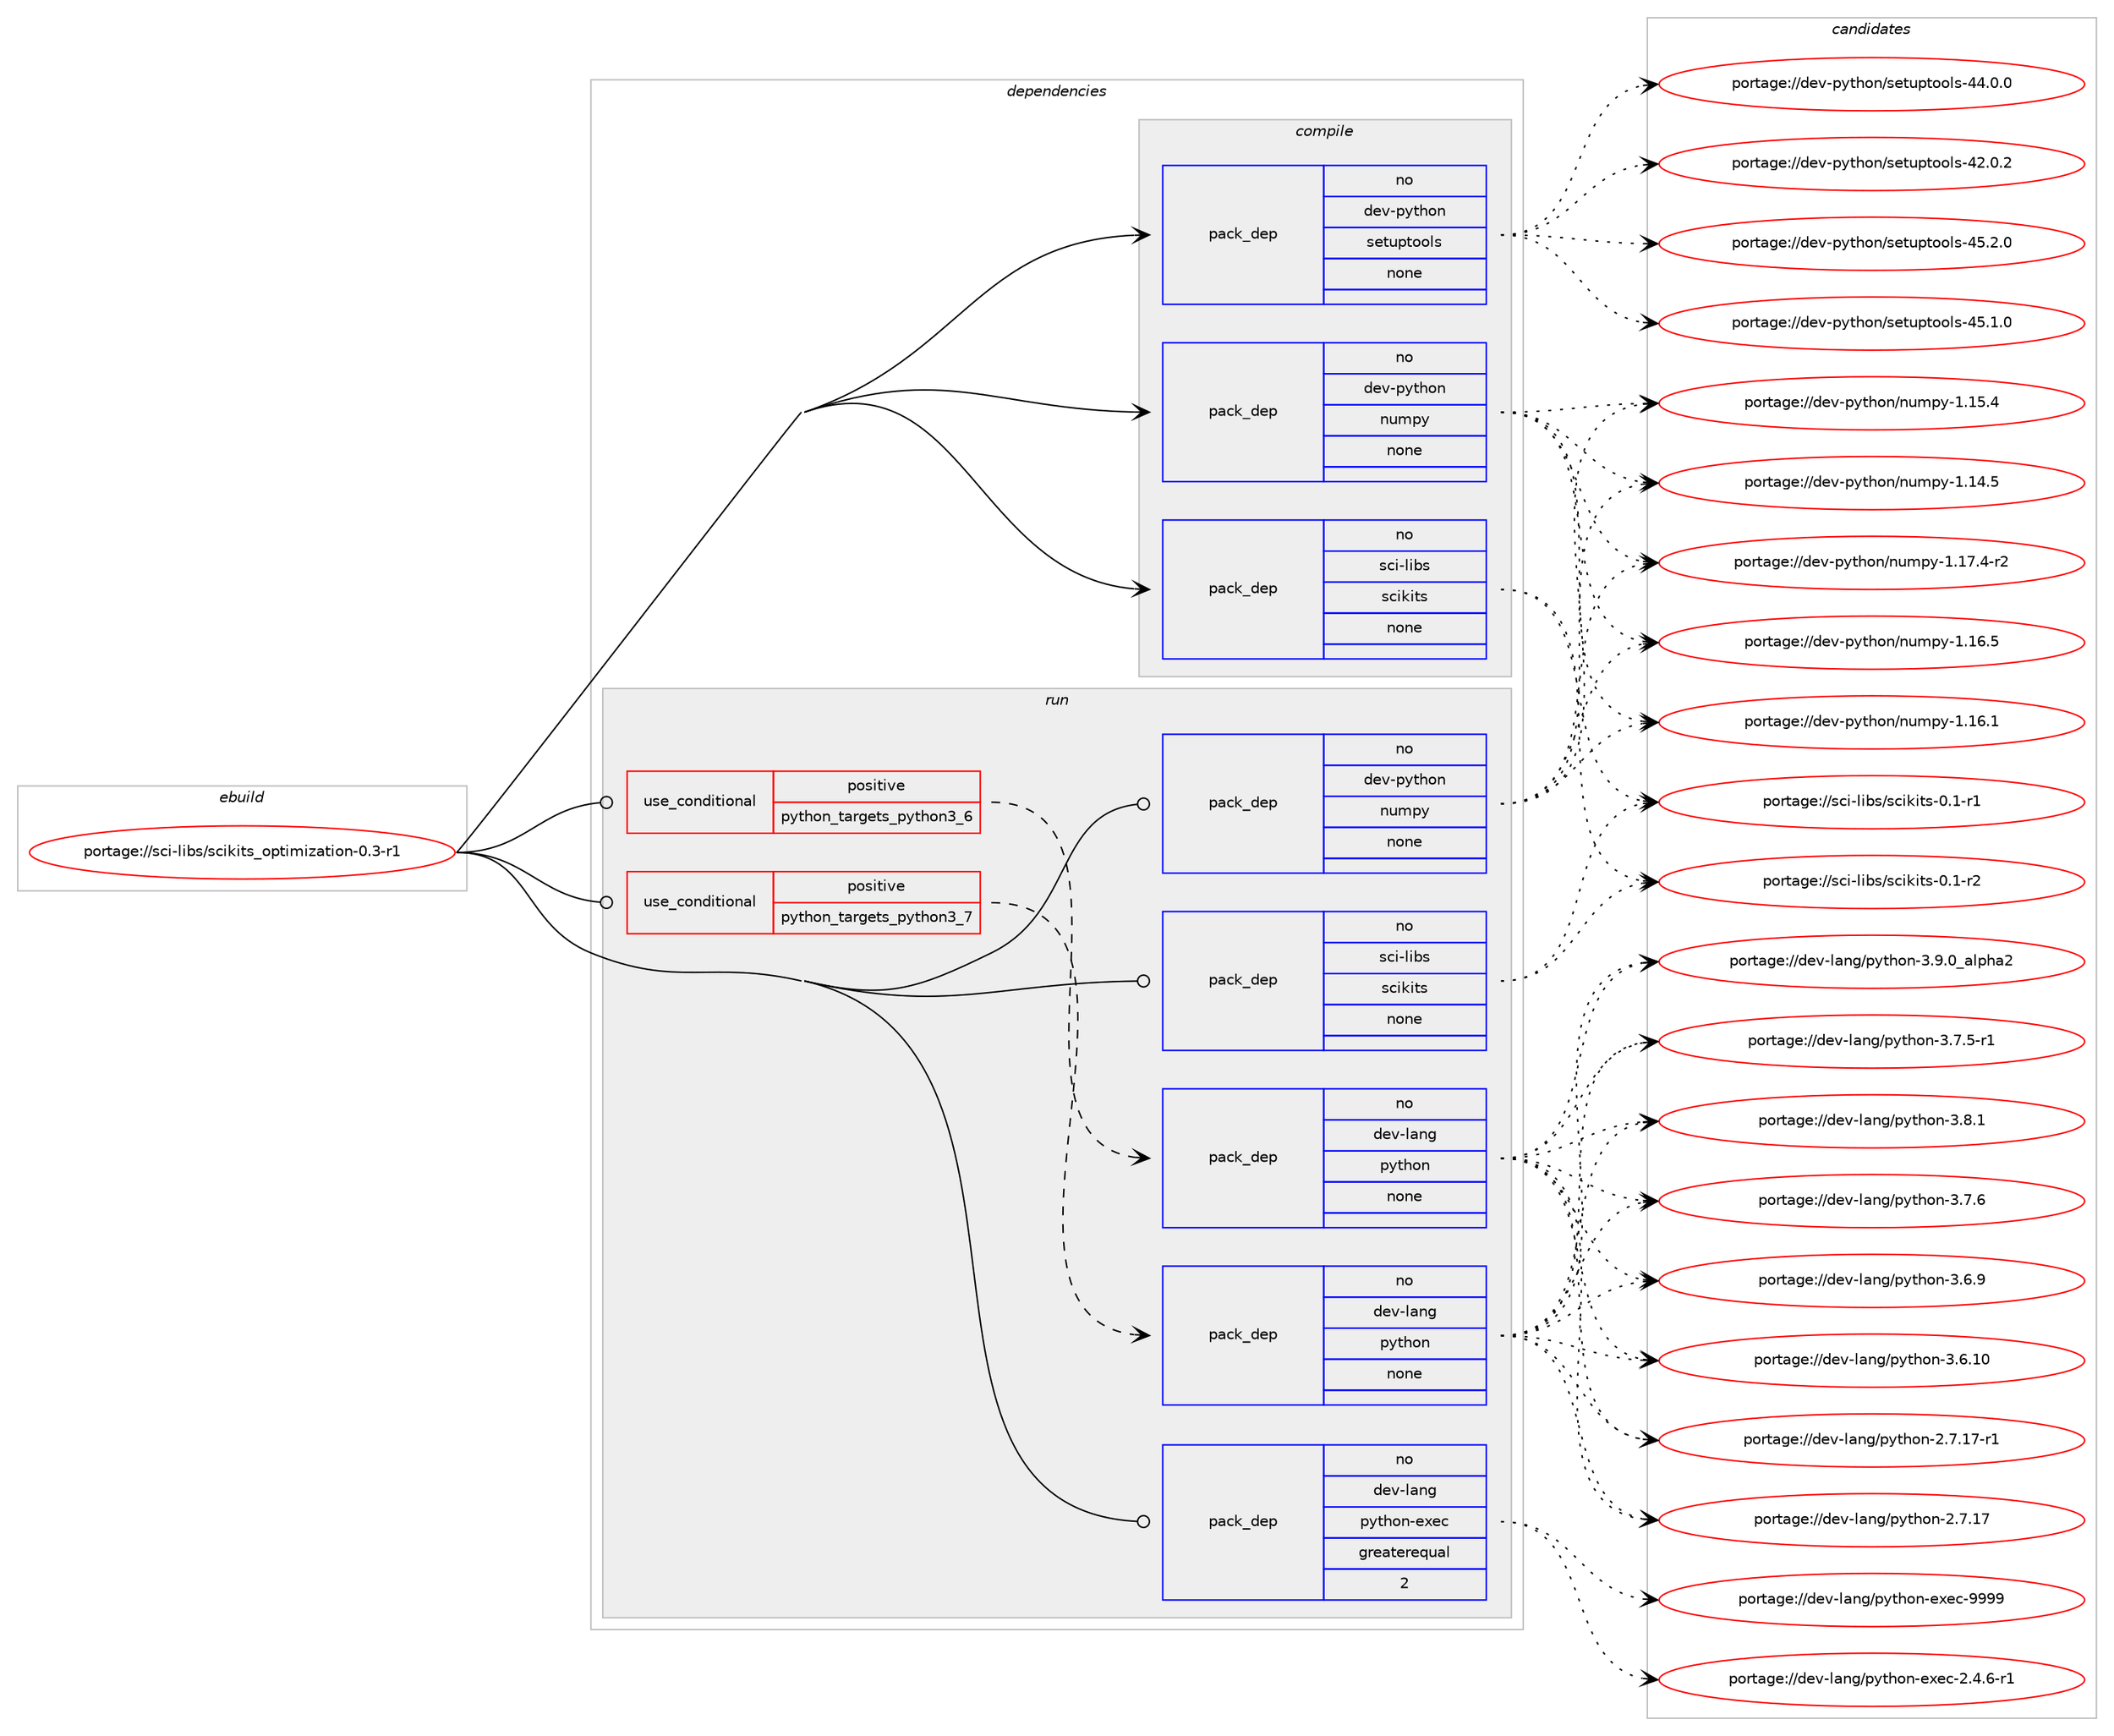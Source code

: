 digraph prolog {

# *************
# Graph options
# *************

newrank=true;
concentrate=true;
compound=true;
graph [rankdir=LR,fontname=Helvetica,fontsize=10,ranksep=1.5];#, ranksep=2.5, nodesep=0.2];
edge  [arrowhead=vee];
node  [fontname=Helvetica,fontsize=10];

# **********
# The ebuild
# **********

subgraph cluster_leftcol {
color=gray;
rank=same;
label=<<i>ebuild</i>>;
id [label="portage://sci-libs/scikits_optimization-0.3-r1", color=red, width=4, href="../sci-libs/scikits_optimization-0.3-r1.svg"];
}

# ****************
# The dependencies
# ****************

subgraph cluster_midcol {
color=gray;
label=<<i>dependencies</i>>;
subgraph cluster_compile {
fillcolor="#eeeeee";
style=filled;
label=<<i>compile</i>>;
subgraph pack67294 {
dependency85771 [label=<<TABLE BORDER="0" CELLBORDER="1" CELLSPACING="0" CELLPADDING="4" WIDTH="220"><TR><TD ROWSPAN="6" CELLPADDING="30">pack_dep</TD></TR><TR><TD WIDTH="110">no</TD></TR><TR><TD>dev-python</TD></TR><TR><TD>numpy</TD></TR><TR><TD>none</TD></TR><TR><TD></TD></TR></TABLE>>, shape=none, color=blue];
}
id:e -> dependency85771:w [weight=20,style="solid",arrowhead="vee"];
subgraph pack67295 {
dependency85772 [label=<<TABLE BORDER="0" CELLBORDER="1" CELLSPACING="0" CELLPADDING="4" WIDTH="220"><TR><TD ROWSPAN="6" CELLPADDING="30">pack_dep</TD></TR><TR><TD WIDTH="110">no</TD></TR><TR><TD>dev-python</TD></TR><TR><TD>setuptools</TD></TR><TR><TD>none</TD></TR><TR><TD></TD></TR></TABLE>>, shape=none, color=blue];
}
id:e -> dependency85772:w [weight=20,style="solid",arrowhead="vee"];
subgraph pack67296 {
dependency85773 [label=<<TABLE BORDER="0" CELLBORDER="1" CELLSPACING="0" CELLPADDING="4" WIDTH="220"><TR><TD ROWSPAN="6" CELLPADDING="30">pack_dep</TD></TR><TR><TD WIDTH="110">no</TD></TR><TR><TD>sci-libs</TD></TR><TR><TD>scikits</TD></TR><TR><TD>none</TD></TR><TR><TD></TD></TR></TABLE>>, shape=none, color=blue];
}
id:e -> dependency85773:w [weight=20,style="solid",arrowhead="vee"];
}
subgraph cluster_compileandrun {
fillcolor="#eeeeee";
style=filled;
label=<<i>compile and run</i>>;
}
subgraph cluster_run {
fillcolor="#eeeeee";
style=filled;
label=<<i>run</i>>;
subgraph cond17006 {
dependency85774 [label=<<TABLE BORDER="0" CELLBORDER="1" CELLSPACING="0" CELLPADDING="4"><TR><TD ROWSPAN="3" CELLPADDING="10">use_conditional</TD></TR><TR><TD>positive</TD></TR><TR><TD>python_targets_python3_6</TD></TR></TABLE>>, shape=none, color=red];
subgraph pack67297 {
dependency85775 [label=<<TABLE BORDER="0" CELLBORDER="1" CELLSPACING="0" CELLPADDING="4" WIDTH="220"><TR><TD ROWSPAN="6" CELLPADDING="30">pack_dep</TD></TR><TR><TD WIDTH="110">no</TD></TR><TR><TD>dev-lang</TD></TR><TR><TD>python</TD></TR><TR><TD>none</TD></TR><TR><TD></TD></TR></TABLE>>, shape=none, color=blue];
}
dependency85774:e -> dependency85775:w [weight=20,style="dashed",arrowhead="vee"];
}
id:e -> dependency85774:w [weight=20,style="solid",arrowhead="odot"];
subgraph cond17007 {
dependency85776 [label=<<TABLE BORDER="0" CELLBORDER="1" CELLSPACING="0" CELLPADDING="4"><TR><TD ROWSPAN="3" CELLPADDING="10">use_conditional</TD></TR><TR><TD>positive</TD></TR><TR><TD>python_targets_python3_7</TD></TR></TABLE>>, shape=none, color=red];
subgraph pack67298 {
dependency85777 [label=<<TABLE BORDER="0" CELLBORDER="1" CELLSPACING="0" CELLPADDING="4" WIDTH="220"><TR><TD ROWSPAN="6" CELLPADDING="30">pack_dep</TD></TR><TR><TD WIDTH="110">no</TD></TR><TR><TD>dev-lang</TD></TR><TR><TD>python</TD></TR><TR><TD>none</TD></TR><TR><TD></TD></TR></TABLE>>, shape=none, color=blue];
}
dependency85776:e -> dependency85777:w [weight=20,style="dashed",arrowhead="vee"];
}
id:e -> dependency85776:w [weight=20,style="solid",arrowhead="odot"];
subgraph pack67299 {
dependency85778 [label=<<TABLE BORDER="0" CELLBORDER="1" CELLSPACING="0" CELLPADDING="4" WIDTH="220"><TR><TD ROWSPAN="6" CELLPADDING="30">pack_dep</TD></TR><TR><TD WIDTH="110">no</TD></TR><TR><TD>dev-lang</TD></TR><TR><TD>python-exec</TD></TR><TR><TD>greaterequal</TD></TR><TR><TD>2</TD></TR></TABLE>>, shape=none, color=blue];
}
id:e -> dependency85778:w [weight=20,style="solid",arrowhead="odot"];
subgraph pack67300 {
dependency85779 [label=<<TABLE BORDER="0" CELLBORDER="1" CELLSPACING="0" CELLPADDING="4" WIDTH="220"><TR><TD ROWSPAN="6" CELLPADDING="30">pack_dep</TD></TR><TR><TD WIDTH="110">no</TD></TR><TR><TD>dev-python</TD></TR><TR><TD>numpy</TD></TR><TR><TD>none</TD></TR><TR><TD></TD></TR></TABLE>>, shape=none, color=blue];
}
id:e -> dependency85779:w [weight=20,style="solid",arrowhead="odot"];
subgraph pack67301 {
dependency85780 [label=<<TABLE BORDER="0" CELLBORDER="1" CELLSPACING="0" CELLPADDING="4" WIDTH="220"><TR><TD ROWSPAN="6" CELLPADDING="30">pack_dep</TD></TR><TR><TD WIDTH="110">no</TD></TR><TR><TD>sci-libs</TD></TR><TR><TD>scikits</TD></TR><TR><TD>none</TD></TR><TR><TD></TD></TR></TABLE>>, shape=none, color=blue];
}
id:e -> dependency85780:w [weight=20,style="solid",arrowhead="odot"];
}
}

# **************
# The candidates
# **************

subgraph cluster_choices {
rank=same;
color=gray;
label=<<i>candidates</i>>;

subgraph choice67294 {
color=black;
nodesep=1;
choice1001011184511212111610411111047110117109112121454946495546524511450 [label="portage://dev-python/numpy-1.17.4-r2", color=red, width=4,href="../dev-python/numpy-1.17.4-r2.svg"];
choice100101118451121211161041111104711011710911212145494649544653 [label="portage://dev-python/numpy-1.16.5", color=red, width=4,href="../dev-python/numpy-1.16.5.svg"];
choice100101118451121211161041111104711011710911212145494649544649 [label="portage://dev-python/numpy-1.16.1", color=red, width=4,href="../dev-python/numpy-1.16.1.svg"];
choice100101118451121211161041111104711011710911212145494649534652 [label="portage://dev-python/numpy-1.15.4", color=red, width=4,href="../dev-python/numpy-1.15.4.svg"];
choice100101118451121211161041111104711011710911212145494649524653 [label="portage://dev-python/numpy-1.14.5", color=red, width=4,href="../dev-python/numpy-1.14.5.svg"];
dependency85771:e -> choice1001011184511212111610411111047110117109112121454946495546524511450:w [style=dotted,weight="100"];
dependency85771:e -> choice100101118451121211161041111104711011710911212145494649544653:w [style=dotted,weight="100"];
dependency85771:e -> choice100101118451121211161041111104711011710911212145494649544649:w [style=dotted,weight="100"];
dependency85771:e -> choice100101118451121211161041111104711011710911212145494649534652:w [style=dotted,weight="100"];
dependency85771:e -> choice100101118451121211161041111104711011710911212145494649524653:w [style=dotted,weight="100"];
}
subgraph choice67295 {
color=black;
nodesep=1;
choice100101118451121211161041111104711510111611711211611111110811545525346504648 [label="portage://dev-python/setuptools-45.2.0", color=red, width=4,href="../dev-python/setuptools-45.2.0.svg"];
choice100101118451121211161041111104711510111611711211611111110811545525346494648 [label="portage://dev-python/setuptools-45.1.0", color=red, width=4,href="../dev-python/setuptools-45.1.0.svg"];
choice100101118451121211161041111104711510111611711211611111110811545525246484648 [label="portage://dev-python/setuptools-44.0.0", color=red, width=4,href="../dev-python/setuptools-44.0.0.svg"];
choice100101118451121211161041111104711510111611711211611111110811545525046484650 [label="portage://dev-python/setuptools-42.0.2", color=red, width=4,href="../dev-python/setuptools-42.0.2.svg"];
dependency85772:e -> choice100101118451121211161041111104711510111611711211611111110811545525346504648:w [style=dotted,weight="100"];
dependency85772:e -> choice100101118451121211161041111104711510111611711211611111110811545525346494648:w [style=dotted,weight="100"];
dependency85772:e -> choice100101118451121211161041111104711510111611711211611111110811545525246484648:w [style=dotted,weight="100"];
dependency85772:e -> choice100101118451121211161041111104711510111611711211611111110811545525046484650:w [style=dotted,weight="100"];
}
subgraph choice67296 {
color=black;
nodesep=1;
choice1159910545108105981154711599105107105116115454846494511450 [label="portage://sci-libs/scikits-0.1-r2", color=red, width=4,href="../sci-libs/scikits-0.1-r2.svg"];
choice1159910545108105981154711599105107105116115454846494511449 [label="portage://sci-libs/scikits-0.1-r1", color=red, width=4,href="../sci-libs/scikits-0.1-r1.svg"];
dependency85773:e -> choice1159910545108105981154711599105107105116115454846494511450:w [style=dotted,weight="100"];
dependency85773:e -> choice1159910545108105981154711599105107105116115454846494511449:w [style=dotted,weight="100"];
}
subgraph choice67297 {
color=black;
nodesep=1;
choice10010111845108971101034711212111610411111045514657464895971081121049750 [label="portage://dev-lang/python-3.9.0_alpha2", color=red, width=4,href="../dev-lang/python-3.9.0_alpha2.svg"];
choice100101118451089711010347112121116104111110455146564649 [label="portage://dev-lang/python-3.8.1", color=red, width=4,href="../dev-lang/python-3.8.1.svg"];
choice100101118451089711010347112121116104111110455146554654 [label="portage://dev-lang/python-3.7.6", color=red, width=4,href="../dev-lang/python-3.7.6.svg"];
choice1001011184510897110103471121211161041111104551465546534511449 [label="portage://dev-lang/python-3.7.5-r1", color=red, width=4,href="../dev-lang/python-3.7.5-r1.svg"];
choice100101118451089711010347112121116104111110455146544657 [label="portage://dev-lang/python-3.6.9", color=red, width=4,href="../dev-lang/python-3.6.9.svg"];
choice10010111845108971101034711212111610411111045514654464948 [label="portage://dev-lang/python-3.6.10", color=red, width=4,href="../dev-lang/python-3.6.10.svg"];
choice100101118451089711010347112121116104111110455046554649554511449 [label="portage://dev-lang/python-2.7.17-r1", color=red, width=4,href="../dev-lang/python-2.7.17-r1.svg"];
choice10010111845108971101034711212111610411111045504655464955 [label="portage://dev-lang/python-2.7.17", color=red, width=4,href="../dev-lang/python-2.7.17.svg"];
dependency85775:e -> choice10010111845108971101034711212111610411111045514657464895971081121049750:w [style=dotted,weight="100"];
dependency85775:e -> choice100101118451089711010347112121116104111110455146564649:w [style=dotted,weight="100"];
dependency85775:e -> choice100101118451089711010347112121116104111110455146554654:w [style=dotted,weight="100"];
dependency85775:e -> choice1001011184510897110103471121211161041111104551465546534511449:w [style=dotted,weight="100"];
dependency85775:e -> choice100101118451089711010347112121116104111110455146544657:w [style=dotted,weight="100"];
dependency85775:e -> choice10010111845108971101034711212111610411111045514654464948:w [style=dotted,weight="100"];
dependency85775:e -> choice100101118451089711010347112121116104111110455046554649554511449:w [style=dotted,weight="100"];
dependency85775:e -> choice10010111845108971101034711212111610411111045504655464955:w [style=dotted,weight="100"];
}
subgraph choice67298 {
color=black;
nodesep=1;
choice10010111845108971101034711212111610411111045514657464895971081121049750 [label="portage://dev-lang/python-3.9.0_alpha2", color=red, width=4,href="../dev-lang/python-3.9.0_alpha2.svg"];
choice100101118451089711010347112121116104111110455146564649 [label="portage://dev-lang/python-3.8.1", color=red, width=4,href="../dev-lang/python-3.8.1.svg"];
choice100101118451089711010347112121116104111110455146554654 [label="portage://dev-lang/python-3.7.6", color=red, width=4,href="../dev-lang/python-3.7.6.svg"];
choice1001011184510897110103471121211161041111104551465546534511449 [label="portage://dev-lang/python-3.7.5-r1", color=red, width=4,href="../dev-lang/python-3.7.5-r1.svg"];
choice100101118451089711010347112121116104111110455146544657 [label="portage://dev-lang/python-3.6.9", color=red, width=4,href="../dev-lang/python-3.6.9.svg"];
choice10010111845108971101034711212111610411111045514654464948 [label="portage://dev-lang/python-3.6.10", color=red, width=4,href="../dev-lang/python-3.6.10.svg"];
choice100101118451089711010347112121116104111110455046554649554511449 [label="portage://dev-lang/python-2.7.17-r1", color=red, width=4,href="../dev-lang/python-2.7.17-r1.svg"];
choice10010111845108971101034711212111610411111045504655464955 [label="portage://dev-lang/python-2.7.17", color=red, width=4,href="../dev-lang/python-2.7.17.svg"];
dependency85777:e -> choice10010111845108971101034711212111610411111045514657464895971081121049750:w [style=dotted,weight="100"];
dependency85777:e -> choice100101118451089711010347112121116104111110455146564649:w [style=dotted,weight="100"];
dependency85777:e -> choice100101118451089711010347112121116104111110455146554654:w [style=dotted,weight="100"];
dependency85777:e -> choice1001011184510897110103471121211161041111104551465546534511449:w [style=dotted,weight="100"];
dependency85777:e -> choice100101118451089711010347112121116104111110455146544657:w [style=dotted,weight="100"];
dependency85777:e -> choice10010111845108971101034711212111610411111045514654464948:w [style=dotted,weight="100"];
dependency85777:e -> choice100101118451089711010347112121116104111110455046554649554511449:w [style=dotted,weight="100"];
dependency85777:e -> choice10010111845108971101034711212111610411111045504655464955:w [style=dotted,weight="100"];
}
subgraph choice67299 {
color=black;
nodesep=1;
choice10010111845108971101034711212111610411111045101120101994557575757 [label="portage://dev-lang/python-exec-9999", color=red, width=4,href="../dev-lang/python-exec-9999.svg"];
choice10010111845108971101034711212111610411111045101120101994550465246544511449 [label="portage://dev-lang/python-exec-2.4.6-r1", color=red, width=4,href="../dev-lang/python-exec-2.4.6-r1.svg"];
dependency85778:e -> choice10010111845108971101034711212111610411111045101120101994557575757:w [style=dotted,weight="100"];
dependency85778:e -> choice10010111845108971101034711212111610411111045101120101994550465246544511449:w [style=dotted,weight="100"];
}
subgraph choice67300 {
color=black;
nodesep=1;
choice1001011184511212111610411111047110117109112121454946495546524511450 [label="portage://dev-python/numpy-1.17.4-r2", color=red, width=4,href="../dev-python/numpy-1.17.4-r2.svg"];
choice100101118451121211161041111104711011710911212145494649544653 [label="portage://dev-python/numpy-1.16.5", color=red, width=4,href="../dev-python/numpy-1.16.5.svg"];
choice100101118451121211161041111104711011710911212145494649544649 [label="portage://dev-python/numpy-1.16.1", color=red, width=4,href="../dev-python/numpy-1.16.1.svg"];
choice100101118451121211161041111104711011710911212145494649534652 [label="portage://dev-python/numpy-1.15.4", color=red, width=4,href="../dev-python/numpy-1.15.4.svg"];
choice100101118451121211161041111104711011710911212145494649524653 [label="portage://dev-python/numpy-1.14.5", color=red, width=4,href="../dev-python/numpy-1.14.5.svg"];
dependency85779:e -> choice1001011184511212111610411111047110117109112121454946495546524511450:w [style=dotted,weight="100"];
dependency85779:e -> choice100101118451121211161041111104711011710911212145494649544653:w [style=dotted,weight="100"];
dependency85779:e -> choice100101118451121211161041111104711011710911212145494649544649:w [style=dotted,weight="100"];
dependency85779:e -> choice100101118451121211161041111104711011710911212145494649534652:w [style=dotted,weight="100"];
dependency85779:e -> choice100101118451121211161041111104711011710911212145494649524653:w [style=dotted,weight="100"];
}
subgraph choice67301 {
color=black;
nodesep=1;
choice1159910545108105981154711599105107105116115454846494511450 [label="portage://sci-libs/scikits-0.1-r2", color=red, width=4,href="../sci-libs/scikits-0.1-r2.svg"];
choice1159910545108105981154711599105107105116115454846494511449 [label="portage://sci-libs/scikits-0.1-r1", color=red, width=4,href="../sci-libs/scikits-0.1-r1.svg"];
dependency85780:e -> choice1159910545108105981154711599105107105116115454846494511450:w [style=dotted,weight="100"];
dependency85780:e -> choice1159910545108105981154711599105107105116115454846494511449:w [style=dotted,weight="100"];
}
}

}
